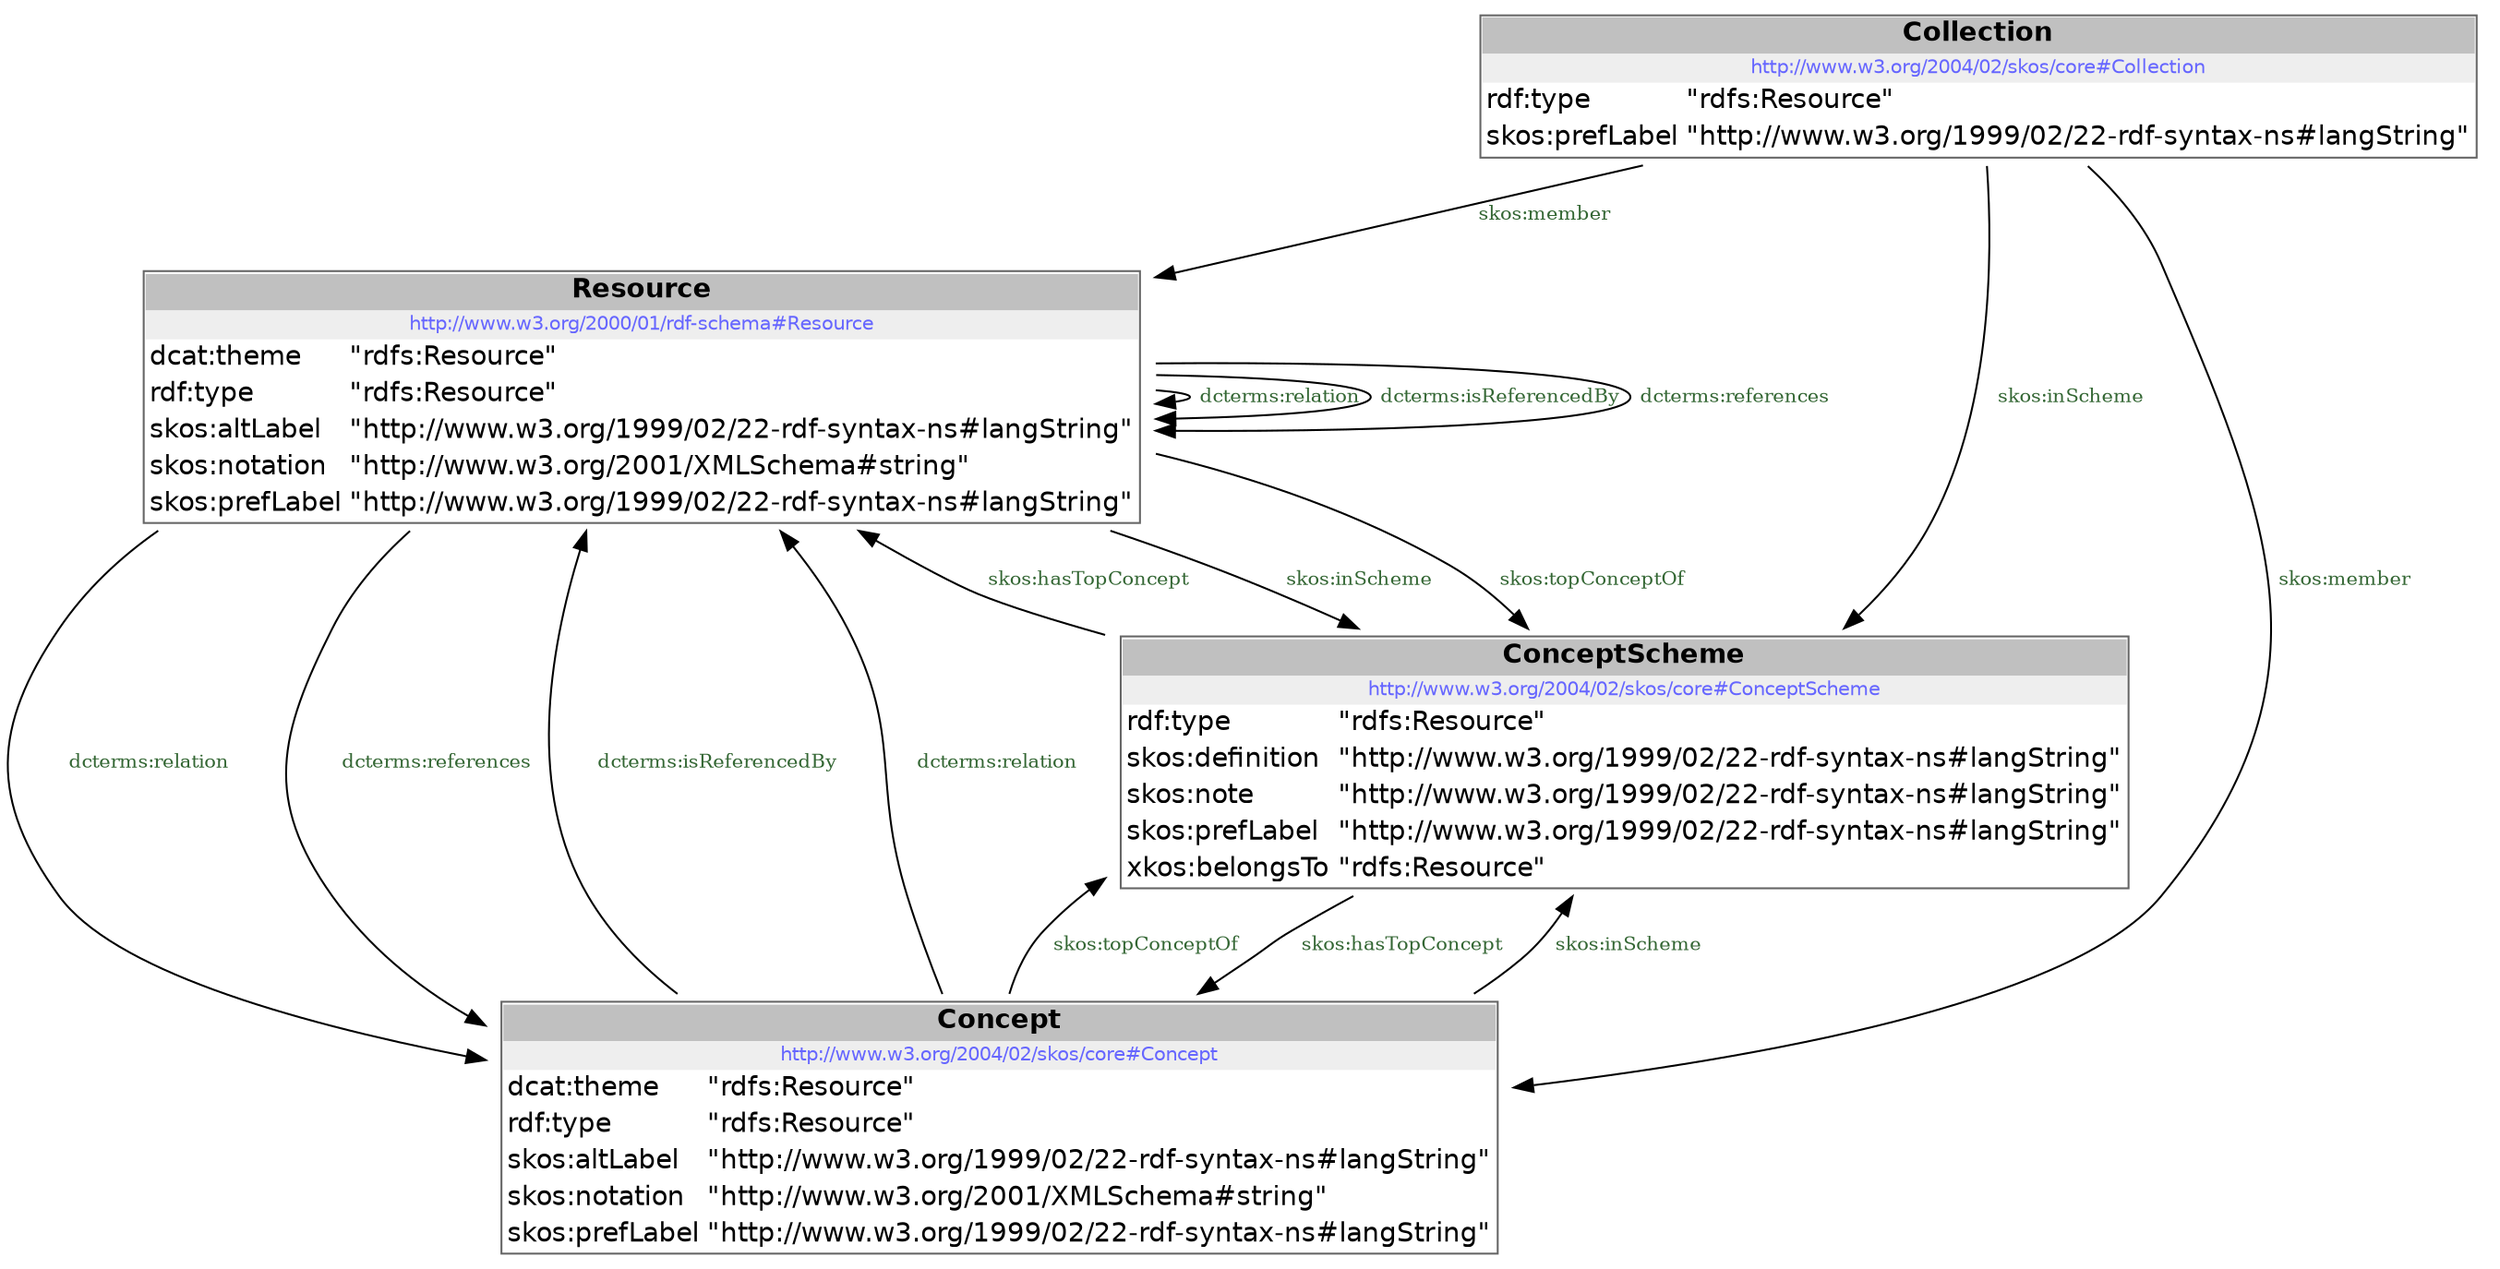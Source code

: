 digraph { 
 node [ fontname="DejaVu Sans" ] ; 
	node1 -> node0 [ color=BLACK, label=< <font point-size='10' color='#336633'>skos:inScheme</font> > ] ;
	node2 -> node1 [ color=BLACK, label=< <font point-size='10' color='#336633'>skos:member</font> > ] ;
	node1 -> node1 [ color=BLACK, label=< <font point-size='10' color='#336633'>dcterms:relation</font> > ] ;
	node1 -> node1 [ color=BLACK, label=< <font point-size='10' color='#336633'>dcterms:isReferencedBy</font> > ] ;
	node2 -> node3 [ color=BLACK, label=< <font point-size='10' color='#336633'>skos:member</font> > ] ;
	node1 -> node3 [ color=BLACK, label=< <font point-size='10' color='#336633'>dcterms:relation</font> > ] ;
	node1 -> node1 [ color=BLACK, label=< <font point-size='10' color='#336633'>dcterms:references</font> > ] ;
	node1 -> node0 [ color=BLACK, label=< <font point-size='10' color='#336633'>skos:topConceptOf</font> > ] ;
	node3 -> node0 [ color=BLACK, label=< <font point-size='10' color='#336633'>skos:inScheme</font> > ] ;
	node3 -> node1 [ color=BLACK, label=< <font point-size='10' color='#336633'>dcterms:isReferencedBy</font> > ] ;
	node1 -> node3 [ color=BLACK, label=< <font point-size='10' color='#336633'>dcterms:references</font> > ] ;
	node0 -> node1 [ color=BLACK, label=< <font point-size='10' color='#336633'>skos:hasTopConcept</font> > ] ;
	node3 -> node1 [ color=BLACK, label=< <font point-size='10' color='#336633'>dcterms:relation</font> > ] ;
	node3 -> node0 [ color=BLACK, label=< <font point-size='10' color='#336633'>skos:topConceptOf</font> > ] ;
	node0 -> node3 [ color=BLACK, label=< <font point-size='10' color='#336633'>skos:hasTopConcept</font> > ] ;
	node2 -> node0 [ color=BLACK, label=< <font point-size='10' color='#336633'>skos:inScheme</font> > ] ;
# http://www.w3.org/2004/02/skos/core#ConceptScheme node0
node0 [ shape=none, color=black label=< <table color='#666666' cellborder='0' cellspacing='0' border='1'><tr><td colspan='2' bgcolor='grey'><B>ConceptScheme</B></td></tr><tr><td href='http://www.w3.org/2004/02/skos/core#ConceptScheme' bgcolor='#eeeeee' colspan='2'><font point-size='10' color='#6666ff'>http://www.w3.org/2004/02/skos/core#ConceptScheme</font></td></tr><tr><td align='left'>rdf:type</td><td align='left'>&quot;rdfs:Resource&quot;</td></tr><tr><td align='left'>skos:definition</td><td align='left'>&quot;http://www.w3.org/1999/02/22-rdf-syntax-ns#langString&quot;</td></tr><tr><td align='left'>skos:note</td><td align='left'>&quot;http://www.w3.org/1999/02/22-rdf-syntax-ns#langString&quot;</td></tr><tr><td align='left'>skos:prefLabel</td><td align='left'>&quot;http://www.w3.org/1999/02/22-rdf-syntax-ns#langString&quot;</td></tr><tr><td align='left'>xkos:belongsTo</td><td align='left'>&quot;rdfs:Resource&quot;</td></tr></table> > ] 
# http://www.w3.org/2000/01/rdf-schema#Resource node1
node1 [ shape=none, color=black label=< <table color='#666666' cellborder='0' cellspacing='0' border='1'><tr><td colspan='2' bgcolor='grey'><B>Resource</B></td></tr><tr><td href='http://www.w3.org/2000/01/rdf-schema#Resource' bgcolor='#eeeeee' colspan='2'><font point-size='10' color='#6666ff'>http://www.w3.org/2000/01/rdf-schema#Resource</font></td></tr><tr><td align='left'>dcat:theme</td><td align='left'>&quot;rdfs:Resource&quot;</td></tr><tr><td align='left'>rdf:type</td><td align='left'>&quot;rdfs:Resource&quot;</td></tr><tr><td align='left'>skos:altLabel</td><td align='left'>&quot;http://www.w3.org/1999/02/22-rdf-syntax-ns#langString&quot;</td></tr><tr><td align='left'>skos:notation</td><td align='left'>&quot;http://www.w3.org/2001/XMLSchema#string&quot;</td></tr><tr><td align='left'>skos:prefLabel</td><td align='left'>&quot;http://www.w3.org/1999/02/22-rdf-syntax-ns#langString&quot;</td></tr></table> > ] 
# http://www.w3.org/2004/02/skos/core#Collection node2
node2 [ shape=none, color=black label=< <table color='#666666' cellborder='0' cellspacing='0' border='1'><tr><td colspan='2' bgcolor='grey'><B>Collection</B></td></tr><tr><td href='http://www.w3.org/2004/02/skos/core#Collection' bgcolor='#eeeeee' colspan='2'><font point-size='10' color='#6666ff'>http://www.w3.org/2004/02/skos/core#Collection</font></td></tr><tr><td align='left'>rdf:type</td><td align='left'>&quot;rdfs:Resource&quot;</td></tr><tr><td align='left'>skos:prefLabel</td><td align='left'>&quot;http://www.w3.org/1999/02/22-rdf-syntax-ns#langString&quot;</td></tr></table> > ] 
# http://www.w3.org/2004/02/skos/core#Concept node3
node3 [ shape=none, color=black label=< <table color='#666666' cellborder='0' cellspacing='0' border='1'><tr><td colspan='2' bgcolor='grey'><B>Concept</B></td></tr><tr><td href='http://www.w3.org/2004/02/skos/core#Concept' bgcolor='#eeeeee' colspan='2'><font point-size='10' color='#6666ff'>http://www.w3.org/2004/02/skos/core#Concept</font></td></tr><tr><td align='left'>dcat:theme</td><td align='left'>&quot;rdfs:Resource&quot;</td></tr><tr><td align='left'>rdf:type</td><td align='left'>&quot;rdfs:Resource&quot;</td></tr><tr><td align='left'>skos:altLabel</td><td align='left'>&quot;http://www.w3.org/1999/02/22-rdf-syntax-ns#langString&quot;</td></tr><tr><td align='left'>skos:notation</td><td align='left'>&quot;http://www.w3.org/2001/XMLSchema#string&quot;</td></tr><tr><td align='left'>skos:prefLabel</td><td align='left'>&quot;http://www.w3.org/1999/02/22-rdf-syntax-ns#langString&quot;</td></tr></table> > ] 
}
